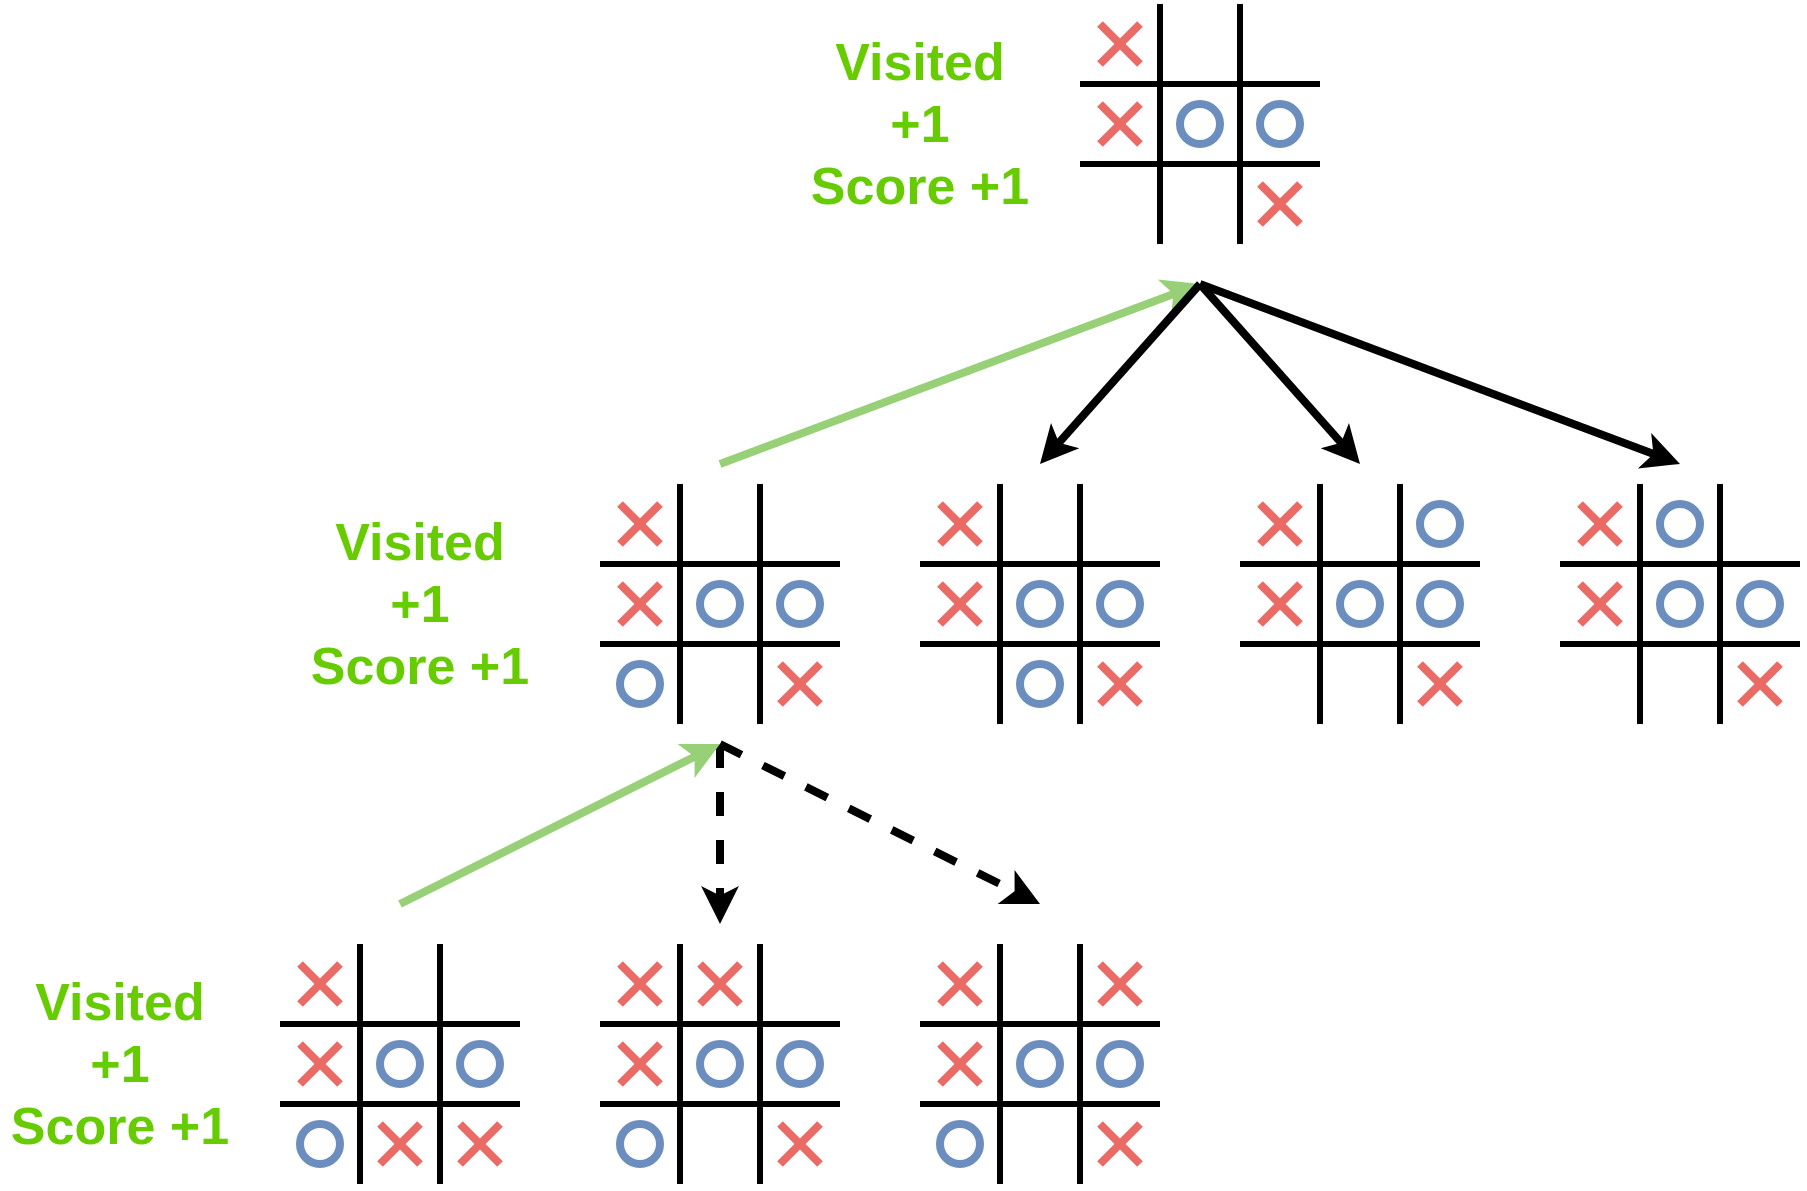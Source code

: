 <mxfile version="24.4.4" type="github">
  <diagram name="Page-1" id="uBgVBPtHKW7SIP5BjiI1">
    <mxGraphModel dx="2899" dy="1116" grid="1" gridSize="10" guides="1" tooltips="1" connect="1" arrows="1" fold="1" page="1" pageScale="1" pageWidth="850" pageHeight="1100" math="0" shadow="0">
      <root>
        <mxCell id="0" />
        <mxCell id="1" parent="0" />
        <mxCell id="VbmjDNN18D_bO1DEMlyu-1" value="" style="endArrow=none;html=1;rounded=0;strokeWidth=3;fontSize=15;" edge="1" parent="1">
          <mxGeometry width="50" height="50" relative="1" as="geometry">
            <mxPoint x="410" y="220" as="sourcePoint" />
            <mxPoint x="410" y="100" as="targetPoint" />
          </mxGeometry>
        </mxCell>
        <mxCell id="VbmjDNN18D_bO1DEMlyu-2" value="" style="endArrow=none;html=1;rounded=0;strokeWidth=3;fontSize=15;" edge="1" parent="1">
          <mxGeometry width="50" height="50" relative="1" as="geometry">
            <mxPoint x="370" y="180" as="sourcePoint" />
            <mxPoint x="490" y="180" as="targetPoint" />
          </mxGeometry>
        </mxCell>
        <mxCell id="VbmjDNN18D_bO1DEMlyu-3" value="" style="endArrow=none;html=1;rounded=0;strokeWidth=3;fontSize=15;" edge="1" parent="1">
          <mxGeometry width="50" height="50" relative="1" as="geometry">
            <mxPoint x="450" y="220" as="sourcePoint" />
            <mxPoint x="450" y="100" as="targetPoint" />
          </mxGeometry>
        </mxCell>
        <mxCell id="VbmjDNN18D_bO1DEMlyu-4" value="" style="endArrow=none;html=1;rounded=0;strokeWidth=3;fontSize=15;" edge="1" parent="1">
          <mxGeometry width="50" height="50" relative="1" as="geometry">
            <mxPoint x="370" y="140" as="sourcePoint" />
            <mxPoint x="490" y="140" as="targetPoint" />
          </mxGeometry>
        </mxCell>
        <mxCell id="VbmjDNN18D_bO1DEMlyu-5" value="" style="ellipse;whiteSpace=wrap;html=1;perimeterSpacing=0;strokeWidth=4;fillColor=none;strokeColor=#6c8ebf;fontSize=15;" vertex="1" parent="1">
          <mxGeometry x="460" y="150" width="20" height="20" as="geometry" />
        </mxCell>
        <mxCell id="VbmjDNN18D_bO1DEMlyu-6" value="" style="endArrow=none;html=1;rounded=0;strokeWidth=4;strokeColor=#EA6B66;fontSize=15;" edge="1" parent="1">
          <mxGeometry width="50" height="50" relative="1" as="geometry">
            <mxPoint x="460" y="190" as="sourcePoint" />
            <mxPoint x="480" y="210" as="targetPoint" />
          </mxGeometry>
        </mxCell>
        <mxCell id="VbmjDNN18D_bO1DEMlyu-7" value="" style="endArrow=none;html=1;rounded=0;strokeWidth=4;strokeColor=#EA6B66;fontSize=15;" edge="1" parent="1">
          <mxGeometry width="50" height="50" relative="1" as="geometry">
            <mxPoint x="460" y="210" as="sourcePoint" />
            <mxPoint x="480" y="190" as="targetPoint" />
          </mxGeometry>
        </mxCell>
        <mxCell id="VbmjDNN18D_bO1DEMlyu-8" value="" style="endArrow=none;html=1;rounded=0;strokeWidth=4;strokeColor=#EA6B66;fontSize=15;" edge="1" parent="1">
          <mxGeometry width="50" height="50" relative="1" as="geometry">
            <mxPoint x="380" y="110" as="sourcePoint" />
            <mxPoint x="400" y="130" as="targetPoint" />
          </mxGeometry>
        </mxCell>
        <mxCell id="VbmjDNN18D_bO1DEMlyu-9" value="" style="endArrow=none;html=1;rounded=0;strokeWidth=4;strokeColor=#EA6B66;fontSize=15;" edge="1" parent="1">
          <mxGeometry width="50" height="50" relative="1" as="geometry">
            <mxPoint x="380" y="130" as="sourcePoint" />
            <mxPoint x="400" y="110" as="targetPoint" />
          </mxGeometry>
        </mxCell>
        <mxCell id="VbmjDNN18D_bO1DEMlyu-10" value="" style="ellipse;whiteSpace=wrap;html=1;perimeterSpacing=0;strokeWidth=4;fillColor=none;strokeColor=#6c8ebf;fontSize=15;" vertex="1" parent="1">
          <mxGeometry x="420" y="150" width="20" height="20" as="geometry" />
        </mxCell>
        <mxCell id="VbmjDNN18D_bO1DEMlyu-11" value="" style="endArrow=none;html=1;rounded=0;strokeWidth=4;strokeColor=#EA6B66;fontSize=15;" edge="1" parent="1">
          <mxGeometry width="50" height="50" relative="1" as="geometry">
            <mxPoint x="380" y="150" as="sourcePoint" />
            <mxPoint x="400" y="170" as="targetPoint" />
          </mxGeometry>
        </mxCell>
        <mxCell id="VbmjDNN18D_bO1DEMlyu-12" value="" style="endArrow=none;html=1;rounded=0;strokeWidth=4;strokeColor=#EA6B66;fontSize=15;" edge="1" parent="1">
          <mxGeometry width="50" height="50" relative="1" as="geometry">
            <mxPoint x="380" y="170" as="sourcePoint" />
            <mxPoint x="400" y="150" as="targetPoint" />
          </mxGeometry>
        </mxCell>
        <mxCell id="VbmjDNN18D_bO1DEMlyu-13" value="" style="endArrow=none;html=1;rounded=0;strokeWidth=3;fontSize=15;" edge="1" parent="1">
          <mxGeometry width="50" height="50" relative="1" as="geometry">
            <mxPoint x="330" y="460" as="sourcePoint" />
            <mxPoint x="330" y="340" as="targetPoint" />
          </mxGeometry>
        </mxCell>
        <mxCell id="VbmjDNN18D_bO1DEMlyu-14" value="" style="endArrow=none;html=1;rounded=0;strokeWidth=3;fontSize=15;" edge="1" parent="1">
          <mxGeometry width="50" height="50" relative="1" as="geometry">
            <mxPoint x="290" y="420" as="sourcePoint" />
            <mxPoint x="410" y="420" as="targetPoint" />
          </mxGeometry>
        </mxCell>
        <mxCell id="VbmjDNN18D_bO1DEMlyu-15" value="" style="endArrow=none;html=1;rounded=0;strokeWidth=3;fontSize=15;" edge="1" parent="1">
          <mxGeometry width="50" height="50" relative="1" as="geometry">
            <mxPoint x="370" y="460" as="sourcePoint" />
            <mxPoint x="370" y="340" as="targetPoint" />
          </mxGeometry>
        </mxCell>
        <mxCell id="VbmjDNN18D_bO1DEMlyu-16" value="" style="endArrow=none;html=1;rounded=0;strokeWidth=3;fontSize=15;" edge="1" parent="1">
          <mxGeometry width="50" height="50" relative="1" as="geometry">
            <mxPoint x="290" y="380" as="sourcePoint" />
            <mxPoint x="410" y="380" as="targetPoint" />
          </mxGeometry>
        </mxCell>
        <mxCell id="VbmjDNN18D_bO1DEMlyu-17" value="" style="ellipse;whiteSpace=wrap;html=1;perimeterSpacing=0;strokeWidth=4;fillColor=none;strokeColor=#6c8ebf;fontSize=15;" vertex="1" parent="1">
          <mxGeometry x="380" y="390" width="20" height="20" as="geometry" />
        </mxCell>
        <mxCell id="VbmjDNN18D_bO1DEMlyu-18" value="" style="endArrow=none;html=1;rounded=0;strokeWidth=4;strokeColor=#EA6B66;fontSize=15;" edge="1" parent="1">
          <mxGeometry width="50" height="50" relative="1" as="geometry">
            <mxPoint x="380" y="430" as="sourcePoint" />
            <mxPoint x="400" y="450" as="targetPoint" />
          </mxGeometry>
        </mxCell>
        <mxCell id="VbmjDNN18D_bO1DEMlyu-19" value="" style="endArrow=none;html=1;rounded=0;strokeWidth=4;strokeColor=#EA6B66;fontSize=15;" edge="1" parent="1">
          <mxGeometry width="50" height="50" relative="1" as="geometry">
            <mxPoint x="380" y="450" as="sourcePoint" />
            <mxPoint x="400" y="430" as="targetPoint" />
          </mxGeometry>
        </mxCell>
        <mxCell id="VbmjDNN18D_bO1DEMlyu-20" value="" style="endArrow=none;html=1;rounded=0;strokeWidth=4;strokeColor=#EA6B66;fontSize=15;" edge="1" parent="1">
          <mxGeometry width="50" height="50" relative="1" as="geometry">
            <mxPoint x="300" y="350" as="sourcePoint" />
            <mxPoint x="320" y="370" as="targetPoint" />
          </mxGeometry>
        </mxCell>
        <mxCell id="VbmjDNN18D_bO1DEMlyu-21" value="" style="endArrow=none;html=1;rounded=0;strokeWidth=4;strokeColor=#EA6B66;fontSize=15;" edge="1" parent="1">
          <mxGeometry width="50" height="50" relative="1" as="geometry">
            <mxPoint x="300" y="370" as="sourcePoint" />
            <mxPoint x="320" y="350" as="targetPoint" />
          </mxGeometry>
        </mxCell>
        <mxCell id="VbmjDNN18D_bO1DEMlyu-22" value="" style="ellipse;whiteSpace=wrap;html=1;perimeterSpacing=0;strokeWidth=4;fillColor=none;strokeColor=#6c8ebf;fontSize=15;" vertex="1" parent="1">
          <mxGeometry x="340" y="390" width="20" height="20" as="geometry" />
        </mxCell>
        <mxCell id="VbmjDNN18D_bO1DEMlyu-23" value="" style="endArrow=none;html=1;rounded=0;strokeWidth=4;strokeColor=#EA6B66;fontSize=15;" edge="1" parent="1">
          <mxGeometry width="50" height="50" relative="1" as="geometry">
            <mxPoint x="300" y="390" as="sourcePoint" />
            <mxPoint x="320" y="410" as="targetPoint" />
          </mxGeometry>
        </mxCell>
        <mxCell id="VbmjDNN18D_bO1DEMlyu-24" value="" style="endArrow=none;html=1;rounded=0;strokeWidth=4;strokeColor=#EA6B66;fontSize=15;" edge="1" parent="1">
          <mxGeometry width="50" height="50" relative="1" as="geometry">
            <mxPoint x="300" y="410" as="sourcePoint" />
            <mxPoint x="320" y="390" as="targetPoint" />
          </mxGeometry>
        </mxCell>
        <mxCell id="VbmjDNN18D_bO1DEMlyu-25" value="" style="endArrow=none;html=1;rounded=0;strokeWidth=3;fontSize=15;" edge="1" parent="1">
          <mxGeometry width="50" height="50" relative="1" as="geometry">
            <mxPoint x="170" y="460" as="sourcePoint" />
            <mxPoint x="170" y="340" as="targetPoint" />
          </mxGeometry>
        </mxCell>
        <mxCell id="VbmjDNN18D_bO1DEMlyu-26" value="" style="endArrow=none;html=1;rounded=0;strokeWidth=3;fontSize=15;" edge="1" parent="1">
          <mxGeometry width="50" height="50" relative="1" as="geometry">
            <mxPoint x="130" y="420" as="sourcePoint" />
            <mxPoint x="250" y="420" as="targetPoint" />
          </mxGeometry>
        </mxCell>
        <mxCell id="VbmjDNN18D_bO1DEMlyu-27" value="" style="endArrow=none;html=1;rounded=0;strokeWidth=3;fontSize=15;" edge="1" parent="1">
          <mxGeometry width="50" height="50" relative="1" as="geometry">
            <mxPoint x="210" y="460" as="sourcePoint" />
            <mxPoint x="210" y="340" as="targetPoint" />
          </mxGeometry>
        </mxCell>
        <mxCell id="VbmjDNN18D_bO1DEMlyu-28" value="" style="endArrow=none;html=1;rounded=0;strokeWidth=3;fontSize=15;" edge="1" parent="1">
          <mxGeometry width="50" height="50" relative="1" as="geometry">
            <mxPoint x="130" y="380" as="sourcePoint" />
            <mxPoint x="250" y="380" as="targetPoint" />
          </mxGeometry>
        </mxCell>
        <mxCell id="VbmjDNN18D_bO1DEMlyu-29" value="" style="ellipse;whiteSpace=wrap;html=1;perimeterSpacing=0;strokeWidth=4;fillColor=none;strokeColor=#6c8ebf;fontSize=15;" vertex="1" parent="1">
          <mxGeometry x="220" y="390" width="20" height="20" as="geometry" />
        </mxCell>
        <mxCell id="VbmjDNN18D_bO1DEMlyu-30" value="" style="endArrow=none;html=1;rounded=0;strokeWidth=4;strokeColor=#EA6B66;fontSize=15;" edge="1" parent="1">
          <mxGeometry width="50" height="50" relative="1" as="geometry">
            <mxPoint x="220" y="430" as="sourcePoint" />
            <mxPoint x="240" y="450" as="targetPoint" />
          </mxGeometry>
        </mxCell>
        <mxCell id="VbmjDNN18D_bO1DEMlyu-31" value="" style="endArrow=none;html=1;rounded=0;strokeWidth=4;strokeColor=#EA6B66;fontSize=15;" edge="1" parent="1">
          <mxGeometry width="50" height="50" relative="1" as="geometry">
            <mxPoint x="220" y="450" as="sourcePoint" />
            <mxPoint x="240" y="430" as="targetPoint" />
          </mxGeometry>
        </mxCell>
        <mxCell id="VbmjDNN18D_bO1DEMlyu-32" value="" style="endArrow=none;html=1;rounded=0;strokeWidth=4;strokeColor=#EA6B66;fontSize=15;" edge="1" parent="1">
          <mxGeometry width="50" height="50" relative="1" as="geometry">
            <mxPoint x="140" y="350" as="sourcePoint" />
            <mxPoint x="160" y="370" as="targetPoint" />
          </mxGeometry>
        </mxCell>
        <mxCell id="VbmjDNN18D_bO1DEMlyu-33" value="" style="endArrow=none;html=1;rounded=0;strokeWidth=4;strokeColor=#EA6B66;fontSize=15;" edge="1" parent="1">
          <mxGeometry width="50" height="50" relative="1" as="geometry">
            <mxPoint x="140" y="370" as="sourcePoint" />
            <mxPoint x="160" y="350" as="targetPoint" />
          </mxGeometry>
        </mxCell>
        <mxCell id="VbmjDNN18D_bO1DEMlyu-34" value="" style="ellipse;whiteSpace=wrap;html=1;perimeterSpacing=0;strokeWidth=4;fillColor=none;strokeColor=#6c8ebf;fontSize=15;" vertex="1" parent="1">
          <mxGeometry x="180" y="390" width="20" height="20" as="geometry" />
        </mxCell>
        <mxCell id="VbmjDNN18D_bO1DEMlyu-35" value="" style="endArrow=none;html=1;rounded=0;strokeWidth=4;strokeColor=#EA6B66;fontSize=15;" edge="1" parent="1">
          <mxGeometry width="50" height="50" relative="1" as="geometry">
            <mxPoint x="140" y="390" as="sourcePoint" />
            <mxPoint x="160" y="410" as="targetPoint" />
          </mxGeometry>
        </mxCell>
        <mxCell id="VbmjDNN18D_bO1DEMlyu-36" value="" style="endArrow=none;html=1;rounded=0;strokeWidth=4;strokeColor=#EA6B66;fontSize=15;" edge="1" parent="1">
          <mxGeometry width="50" height="50" relative="1" as="geometry">
            <mxPoint x="140" y="410" as="sourcePoint" />
            <mxPoint x="160" y="390" as="targetPoint" />
          </mxGeometry>
        </mxCell>
        <mxCell id="VbmjDNN18D_bO1DEMlyu-37" value="" style="endArrow=none;html=1;rounded=0;strokeWidth=3;fontSize=15;" edge="1" parent="1">
          <mxGeometry width="50" height="50" relative="1" as="geometry">
            <mxPoint x="490" y="460" as="sourcePoint" />
            <mxPoint x="490" y="340" as="targetPoint" />
          </mxGeometry>
        </mxCell>
        <mxCell id="VbmjDNN18D_bO1DEMlyu-38" value="" style="endArrow=none;html=1;rounded=0;strokeWidth=3;fontSize=15;" edge="1" parent="1">
          <mxGeometry width="50" height="50" relative="1" as="geometry">
            <mxPoint x="450" y="420" as="sourcePoint" />
            <mxPoint x="570" y="420" as="targetPoint" />
          </mxGeometry>
        </mxCell>
        <mxCell id="VbmjDNN18D_bO1DEMlyu-39" value="" style="endArrow=none;html=1;rounded=0;strokeWidth=3;fontSize=15;" edge="1" parent="1">
          <mxGeometry width="50" height="50" relative="1" as="geometry">
            <mxPoint x="530" y="460" as="sourcePoint" />
            <mxPoint x="530" y="340" as="targetPoint" />
          </mxGeometry>
        </mxCell>
        <mxCell id="VbmjDNN18D_bO1DEMlyu-40" value="" style="endArrow=none;html=1;rounded=0;strokeWidth=3;fontSize=15;" edge="1" parent="1">
          <mxGeometry width="50" height="50" relative="1" as="geometry">
            <mxPoint x="450" y="380" as="sourcePoint" />
            <mxPoint x="570" y="380" as="targetPoint" />
          </mxGeometry>
        </mxCell>
        <mxCell id="VbmjDNN18D_bO1DEMlyu-41" value="" style="ellipse;whiteSpace=wrap;html=1;perimeterSpacing=0;strokeWidth=4;fillColor=none;strokeColor=#6c8ebf;fontSize=15;" vertex="1" parent="1">
          <mxGeometry x="540" y="390" width="20" height="20" as="geometry" />
        </mxCell>
        <mxCell id="VbmjDNN18D_bO1DEMlyu-42" value="" style="endArrow=none;html=1;rounded=0;strokeWidth=4;strokeColor=#EA6B66;fontSize=15;" edge="1" parent="1">
          <mxGeometry width="50" height="50" relative="1" as="geometry">
            <mxPoint x="540" y="430" as="sourcePoint" />
            <mxPoint x="560" y="450" as="targetPoint" />
          </mxGeometry>
        </mxCell>
        <mxCell id="VbmjDNN18D_bO1DEMlyu-43" value="" style="endArrow=none;html=1;rounded=0;strokeWidth=4;strokeColor=#EA6B66;fontSize=15;" edge="1" parent="1">
          <mxGeometry width="50" height="50" relative="1" as="geometry">
            <mxPoint x="540" y="450" as="sourcePoint" />
            <mxPoint x="560" y="430" as="targetPoint" />
          </mxGeometry>
        </mxCell>
        <mxCell id="VbmjDNN18D_bO1DEMlyu-44" value="" style="endArrow=none;html=1;rounded=0;strokeWidth=4;strokeColor=#EA6B66;fontSize=15;" edge="1" parent="1">
          <mxGeometry width="50" height="50" relative="1" as="geometry">
            <mxPoint x="460" y="350" as="sourcePoint" />
            <mxPoint x="480" y="370" as="targetPoint" />
          </mxGeometry>
        </mxCell>
        <mxCell id="VbmjDNN18D_bO1DEMlyu-45" value="" style="endArrow=none;html=1;rounded=0;strokeWidth=4;strokeColor=#EA6B66;fontSize=15;" edge="1" parent="1">
          <mxGeometry width="50" height="50" relative="1" as="geometry">
            <mxPoint x="460" y="370" as="sourcePoint" />
            <mxPoint x="480" y="350" as="targetPoint" />
          </mxGeometry>
        </mxCell>
        <mxCell id="VbmjDNN18D_bO1DEMlyu-46" value="" style="ellipse;whiteSpace=wrap;html=1;perimeterSpacing=0;strokeWidth=4;fillColor=none;strokeColor=#6c8ebf;fontSize=15;" vertex="1" parent="1">
          <mxGeometry x="500" y="390" width="20" height="20" as="geometry" />
        </mxCell>
        <mxCell id="VbmjDNN18D_bO1DEMlyu-47" value="" style="endArrow=none;html=1;rounded=0;strokeWidth=4;strokeColor=#EA6B66;fontSize=15;" edge="1" parent="1">
          <mxGeometry width="50" height="50" relative="1" as="geometry">
            <mxPoint x="460" y="390" as="sourcePoint" />
            <mxPoint x="480" y="410" as="targetPoint" />
          </mxGeometry>
        </mxCell>
        <mxCell id="VbmjDNN18D_bO1DEMlyu-48" value="" style="endArrow=none;html=1;rounded=0;strokeWidth=4;strokeColor=#EA6B66;fontSize=15;" edge="1" parent="1">
          <mxGeometry width="50" height="50" relative="1" as="geometry">
            <mxPoint x="460" y="410" as="sourcePoint" />
            <mxPoint x="480" y="390" as="targetPoint" />
          </mxGeometry>
        </mxCell>
        <mxCell id="VbmjDNN18D_bO1DEMlyu-49" value="" style="ellipse;whiteSpace=wrap;html=1;perimeterSpacing=0;strokeWidth=4;fillColor=none;strokeColor=#6c8ebf;fontSize=15;" vertex="1" parent="1">
          <mxGeometry x="140" y="430" width="20" height="20" as="geometry" />
        </mxCell>
        <mxCell id="VbmjDNN18D_bO1DEMlyu-50" value="" style="ellipse;whiteSpace=wrap;html=1;perimeterSpacing=0;strokeWidth=4;fillColor=none;strokeColor=#6c8ebf;fontSize=15;" vertex="1" parent="1">
          <mxGeometry x="340" y="430" width="20" height="20" as="geometry" />
        </mxCell>
        <mxCell id="VbmjDNN18D_bO1DEMlyu-51" value="" style="ellipse;whiteSpace=wrap;html=1;perimeterSpacing=0;strokeWidth=4;fillColor=none;strokeColor=#6c8ebf;fontSize=15;" vertex="1" parent="1">
          <mxGeometry x="540" y="350" width="20" height="20" as="geometry" />
        </mxCell>
        <mxCell id="VbmjDNN18D_bO1DEMlyu-52" value="" style="endArrow=none;html=1;rounded=0;strokeWidth=4;strokeColor=#97D077;startArrow=classic;startFill=1;endFill=0;" edge="1" parent="1">
          <mxGeometry width="50" height="50" relative="1" as="geometry">
            <mxPoint x="430" y="240" as="sourcePoint" />
            <mxPoint x="190" y="330" as="targetPoint" />
          </mxGeometry>
        </mxCell>
        <mxCell id="VbmjDNN18D_bO1DEMlyu-53" value="" style="endArrow=classic;html=1;rounded=0;strokeWidth=4;" edge="1" parent="1">
          <mxGeometry width="50" height="50" relative="1" as="geometry">
            <mxPoint x="430" y="240" as="sourcePoint" />
            <mxPoint x="510" y="330" as="targetPoint" />
          </mxGeometry>
        </mxCell>
        <mxCell id="VbmjDNN18D_bO1DEMlyu-54" value="" style="endArrow=classic;html=1;rounded=0;strokeWidth=4;" edge="1" parent="1">
          <mxGeometry width="50" height="50" relative="1" as="geometry">
            <mxPoint x="430" y="240" as="sourcePoint" />
            <mxPoint x="350" y="330" as="targetPoint" />
          </mxGeometry>
        </mxCell>
        <mxCell id="VbmjDNN18D_bO1DEMlyu-55" value="" style="endArrow=none;html=1;rounded=0;strokeWidth=3;fontSize=15;" edge="1" parent="1">
          <mxGeometry width="50" height="50" relative="1" as="geometry">
            <mxPoint x="650" y="460" as="sourcePoint" />
            <mxPoint x="650" y="340" as="targetPoint" />
          </mxGeometry>
        </mxCell>
        <mxCell id="VbmjDNN18D_bO1DEMlyu-56" value="" style="endArrow=none;html=1;rounded=0;strokeWidth=3;fontSize=15;" edge="1" parent="1">
          <mxGeometry width="50" height="50" relative="1" as="geometry">
            <mxPoint x="610" y="420" as="sourcePoint" />
            <mxPoint x="730" y="420" as="targetPoint" />
          </mxGeometry>
        </mxCell>
        <mxCell id="VbmjDNN18D_bO1DEMlyu-57" value="" style="endArrow=none;html=1;rounded=0;strokeWidth=3;fontSize=15;" edge="1" parent="1">
          <mxGeometry width="50" height="50" relative="1" as="geometry">
            <mxPoint x="690" y="460" as="sourcePoint" />
            <mxPoint x="690" y="340" as="targetPoint" />
          </mxGeometry>
        </mxCell>
        <mxCell id="VbmjDNN18D_bO1DEMlyu-58" value="" style="endArrow=none;html=1;rounded=0;strokeWidth=3;fontSize=15;" edge="1" parent="1">
          <mxGeometry width="50" height="50" relative="1" as="geometry">
            <mxPoint x="610" y="380" as="sourcePoint" />
            <mxPoint x="730" y="380" as="targetPoint" />
          </mxGeometry>
        </mxCell>
        <mxCell id="VbmjDNN18D_bO1DEMlyu-59" value="" style="ellipse;whiteSpace=wrap;html=1;perimeterSpacing=0;strokeWidth=4;fillColor=none;strokeColor=#6c8ebf;fontSize=15;" vertex="1" parent="1">
          <mxGeometry x="700" y="390" width="20" height="20" as="geometry" />
        </mxCell>
        <mxCell id="VbmjDNN18D_bO1DEMlyu-60" value="" style="endArrow=none;html=1;rounded=0;strokeWidth=4;strokeColor=#EA6B66;fontSize=15;" edge="1" parent="1">
          <mxGeometry width="50" height="50" relative="1" as="geometry">
            <mxPoint x="700" y="430" as="sourcePoint" />
            <mxPoint x="720" y="450" as="targetPoint" />
          </mxGeometry>
        </mxCell>
        <mxCell id="VbmjDNN18D_bO1DEMlyu-61" value="" style="endArrow=none;html=1;rounded=0;strokeWidth=4;strokeColor=#EA6B66;fontSize=15;" edge="1" parent="1">
          <mxGeometry width="50" height="50" relative="1" as="geometry">
            <mxPoint x="700" y="450" as="sourcePoint" />
            <mxPoint x="720" y="430" as="targetPoint" />
          </mxGeometry>
        </mxCell>
        <mxCell id="VbmjDNN18D_bO1DEMlyu-62" value="" style="endArrow=none;html=1;rounded=0;strokeWidth=4;strokeColor=#EA6B66;fontSize=15;" edge="1" parent="1">
          <mxGeometry width="50" height="50" relative="1" as="geometry">
            <mxPoint x="620" y="350" as="sourcePoint" />
            <mxPoint x="640" y="370" as="targetPoint" />
          </mxGeometry>
        </mxCell>
        <mxCell id="VbmjDNN18D_bO1DEMlyu-63" value="" style="endArrow=none;html=1;rounded=0;strokeWidth=4;strokeColor=#EA6B66;fontSize=15;" edge="1" parent="1">
          <mxGeometry width="50" height="50" relative="1" as="geometry">
            <mxPoint x="620" y="370" as="sourcePoint" />
            <mxPoint x="640" y="350" as="targetPoint" />
          </mxGeometry>
        </mxCell>
        <mxCell id="VbmjDNN18D_bO1DEMlyu-64" value="" style="ellipse;whiteSpace=wrap;html=1;perimeterSpacing=0;strokeWidth=4;fillColor=none;strokeColor=#6c8ebf;fontSize=15;" vertex="1" parent="1">
          <mxGeometry x="660" y="390" width="20" height="20" as="geometry" />
        </mxCell>
        <mxCell id="VbmjDNN18D_bO1DEMlyu-65" value="" style="endArrow=none;html=1;rounded=0;strokeWidth=4;strokeColor=#EA6B66;fontSize=15;" edge="1" parent="1">
          <mxGeometry width="50" height="50" relative="1" as="geometry">
            <mxPoint x="620" y="390" as="sourcePoint" />
            <mxPoint x="640" y="410" as="targetPoint" />
          </mxGeometry>
        </mxCell>
        <mxCell id="VbmjDNN18D_bO1DEMlyu-66" value="" style="endArrow=none;html=1;rounded=0;strokeWidth=4;strokeColor=#EA6B66;fontSize=15;" edge="1" parent="1">
          <mxGeometry width="50" height="50" relative="1" as="geometry">
            <mxPoint x="620" y="410" as="sourcePoint" />
            <mxPoint x="640" y="390" as="targetPoint" />
          </mxGeometry>
        </mxCell>
        <mxCell id="VbmjDNN18D_bO1DEMlyu-67" value="" style="ellipse;whiteSpace=wrap;html=1;perimeterSpacing=0;strokeWidth=4;fillColor=none;strokeColor=#6c8ebf;fontSize=15;" vertex="1" parent="1">
          <mxGeometry x="660" y="350" width="20" height="20" as="geometry" />
        </mxCell>
        <mxCell id="VbmjDNN18D_bO1DEMlyu-68" value="" style="endArrow=classic;html=1;rounded=0;strokeWidth=4;" edge="1" parent="1">
          <mxGeometry width="50" height="50" relative="1" as="geometry">
            <mxPoint x="430" y="240" as="sourcePoint" />
            <mxPoint x="670" y="330" as="targetPoint" />
          </mxGeometry>
        </mxCell>
        <mxCell id="VbmjDNN18D_bO1DEMlyu-69" value="" style="endArrow=classic;html=1;rounded=0;strokeWidth=4;strokeColor=#000000;dashed=1;" edge="1" parent="1">
          <mxGeometry width="50" height="50" relative="1" as="geometry">
            <mxPoint x="190" y="470" as="sourcePoint" />
            <mxPoint x="190" y="560" as="targetPoint" />
          </mxGeometry>
        </mxCell>
        <mxCell id="VbmjDNN18D_bO1DEMlyu-70" value="" style="endArrow=none;html=1;rounded=0;strokeWidth=3;fontSize=15;" edge="1" parent="1">
          <mxGeometry width="50" height="50" relative="1" as="geometry">
            <mxPoint x="170" y="690" as="sourcePoint" />
            <mxPoint x="170" y="570" as="targetPoint" />
          </mxGeometry>
        </mxCell>
        <mxCell id="VbmjDNN18D_bO1DEMlyu-71" value="" style="endArrow=none;html=1;rounded=0;strokeWidth=3;fontSize=15;" edge="1" parent="1">
          <mxGeometry width="50" height="50" relative="1" as="geometry">
            <mxPoint x="130" y="650" as="sourcePoint" />
            <mxPoint x="250" y="650" as="targetPoint" />
          </mxGeometry>
        </mxCell>
        <mxCell id="VbmjDNN18D_bO1DEMlyu-72" value="" style="endArrow=none;html=1;rounded=0;strokeWidth=3;fontSize=15;" edge="1" parent="1">
          <mxGeometry width="50" height="50" relative="1" as="geometry">
            <mxPoint x="210" y="690" as="sourcePoint" />
            <mxPoint x="210" y="570" as="targetPoint" />
          </mxGeometry>
        </mxCell>
        <mxCell id="VbmjDNN18D_bO1DEMlyu-73" value="" style="endArrow=none;html=1;rounded=0;strokeWidth=3;fontSize=15;" edge="1" parent="1">
          <mxGeometry width="50" height="50" relative="1" as="geometry">
            <mxPoint x="130" y="610" as="sourcePoint" />
            <mxPoint x="250" y="610" as="targetPoint" />
          </mxGeometry>
        </mxCell>
        <mxCell id="VbmjDNN18D_bO1DEMlyu-74" value="" style="ellipse;whiteSpace=wrap;html=1;perimeterSpacing=0;strokeWidth=4;fillColor=none;strokeColor=#6c8ebf;fontSize=15;" vertex="1" parent="1">
          <mxGeometry x="220" y="620" width="20" height="20" as="geometry" />
        </mxCell>
        <mxCell id="VbmjDNN18D_bO1DEMlyu-75" value="" style="endArrow=none;html=1;rounded=0;strokeWidth=4;strokeColor=#EA6B66;fontSize=15;" edge="1" parent="1">
          <mxGeometry width="50" height="50" relative="1" as="geometry">
            <mxPoint x="220" y="660" as="sourcePoint" />
            <mxPoint x="240" y="680" as="targetPoint" />
          </mxGeometry>
        </mxCell>
        <mxCell id="VbmjDNN18D_bO1DEMlyu-76" value="" style="endArrow=none;html=1;rounded=0;strokeWidth=4;strokeColor=#EA6B66;fontSize=15;" edge="1" parent="1">
          <mxGeometry width="50" height="50" relative="1" as="geometry">
            <mxPoint x="220" y="680" as="sourcePoint" />
            <mxPoint x="240" y="660" as="targetPoint" />
          </mxGeometry>
        </mxCell>
        <mxCell id="VbmjDNN18D_bO1DEMlyu-77" value="" style="endArrow=none;html=1;rounded=0;strokeWidth=4;strokeColor=#EA6B66;fontSize=15;" edge="1" parent="1">
          <mxGeometry width="50" height="50" relative="1" as="geometry">
            <mxPoint x="140" y="580" as="sourcePoint" />
            <mxPoint x="160" y="600" as="targetPoint" />
          </mxGeometry>
        </mxCell>
        <mxCell id="VbmjDNN18D_bO1DEMlyu-78" value="" style="endArrow=none;html=1;rounded=0;strokeWidth=4;strokeColor=#EA6B66;fontSize=15;" edge="1" parent="1">
          <mxGeometry width="50" height="50" relative="1" as="geometry">
            <mxPoint x="140" y="600" as="sourcePoint" />
            <mxPoint x="160" y="580" as="targetPoint" />
          </mxGeometry>
        </mxCell>
        <mxCell id="VbmjDNN18D_bO1DEMlyu-79" value="" style="ellipse;whiteSpace=wrap;html=1;perimeterSpacing=0;strokeWidth=4;fillColor=none;strokeColor=#6c8ebf;fontSize=15;" vertex="1" parent="1">
          <mxGeometry x="180" y="620" width="20" height="20" as="geometry" />
        </mxCell>
        <mxCell id="VbmjDNN18D_bO1DEMlyu-80" value="" style="endArrow=none;html=1;rounded=0;strokeWidth=4;strokeColor=#EA6B66;fontSize=15;" edge="1" parent="1">
          <mxGeometry width="50" height="50" relative="1" as="geometry">
            <mxPoint x="140" y="620" as="sourcePoint" />
            <mxPoint x="160" y="640" as="targetPoint" />
          </mxGeometry>
        </mxCell>
        <mxCell id="VbmjDNN18D_bO1DEMlyu-81" value="" style="endArrow=none;html=1;rounded=0;strokeWidth=4;strokeColor=#EA6B66;fontSize=15;" edge="1" parent="1">
          <mxGeometry width="50" height="50" relative="1" as="geometry">
            <mxPoint x="140" y="640" as="sourcePoint" />
            <mxPoint x="160" y="620" as="targetPoint" />
          </mxGeometry>
        </mxCell>
        <mxCell id="VbmjDNN18D_bO1DEMlyu-82" value="" style="ellipse;whiteSpace=wrap;html=1;perimeterSpacing=0;strokeWidth=4;fillColor=none;strokeColor=#6c8ebf;fontSize=15;" vertex="1" parent="1">
          <mxGeometry x="140" y="660" width="20" height="20" as="geometry" />
        </mxCell>
        <mxCell id="VbmjDNN18D_bO1DEMlyu-83" value="" style="endArrow=none;html=1;rounded=0;strokeWidth=4;strokeColor=#EA6B66;fontSize=15;" edge="1" parent="1">
          <mxGeometry width="50" height="50" relative="1" as="geometry">
            <mxPoint x="180" y="580" as="sourcePoint" />
            <mxPoint x="200" y="600" as="targetPoint" />
          </mxGeometry>
        </mxCell>
        <mxCell id="VbmjDNN18D_bO1DEMlyu-84" value="" style="endArrow=none;html=1;rounded=0;strokeWidth=4;strokeColor=#EA6B66;fontSize=15;" edge="1" parent="1">
          <mxGeometry width="50" height="50" relative="1" as="geometry">
            <mxPoint x="180" y="600" as="sourcePoint" />
            <mxPoint x="200" y="580" as="targetPoint" />
          </mxGeometry>
        </mxCell>
        <mxCell id="VbmjDNN18D_bO1DEMlyu-85" value="" style="endArrow=none;html=1;rounded=0;strokeWidth=3;fontSize=15;" edge="1" parent="1">
          <mxGeometry width="50" height="50" relative="1" as="geometry">
            <mxPoint x="330" y="690" as="sourcePoint" />
            <mxPoint x="330" y="570" as="targetPoint" />
          </mxGeometry>
        </mxCell>
        <mxCell id="VbmjDNN18D_bO1DEMlyu-86" value="" style="endArrow=none;html=1;rounded=0;strokeWidth=3;fontSize=15;" edge="1" parent="1">
          <mxGeometry width="50" height="50" relative="1" as="geometry">
            <mxPoint x="290" y="650" as="sourcePoint" />
            <mxPoint x="410" y="650" as="targetPoint" />
          </mxGeometry>
        </mxCell>
        <mxCell id="VbmjDNN18D_bO1DEMlyu-87" value="" style="endArrow=none;html=1;rounded=0;strokeWidth=3;fontSize=15;" edge="1" parent="1">
          <mxGeometry width="50" height="50" relative="1" as="geometry">
            <mxPoint x="370" y="690" as="sourcePoint" />
            <mxPoint x="370" y="570" as="targetPoint" />
          </mxGeometry>
        </mxCell>
        <mxCell id="VbmjDNN18D_bO1DEMlyu-88" value="" style="endArrow=none;html=1;rounded=0;strokeWidth=3;fontSize=15;" edge="1" parent="1">
          <mxGeometry width="50" height="50" relative="1" as="geometry">
            <mxPoint x="290" y="610" as="sourcePoint" />
            <mxPoint x="410" y="610" as="targetPoint" />
          </mxGeometry>
        </mxCell>
        <mxCell id="VbmjDNN18D_bO1DEMlyu-89" value="" style="ellipse;whiteSpace=wrap;html=1;perimeterSpacing=0;strokeWidth=4;fillColor=none;strokeColor=#6c8ebf;fontSize=15;" vertex="1" parent="1">
          <mxGeometry x="380" y="620" width="20" height="20" as="geometry" />
        </mxCell>
        <mxCell id="VbmjDNN18D_bO1DEMlyu-90" value="" style="endArrow=none;html=1;rounded=0;strokeWidth=4;strokeColor=#EA6B66;fontSize=15;" edge="1" parent="1">
          <mxGeometry width="50" height="50" relative="1" as="geometry">
            <mxPoint x="380" y="660" as="sourcePoint" />
            <mxPoint x="400" y="680" as="targetPoint" />
          </mxGeometry>
        </mxCell>
        <mxCell id="VbmjDNN18D_bO1DEMlyu-91" value="" style="endArrow=none;html=1;rounded=0;strokeWidth=4;strokeColor=#EA6B66;fontSize=15;" edge="1" parent="1">
          <mxGeometry width="50" height="50" relative="1" as="geometry">
            <mxPoint x="380" y="680" as="sourcePoint" />
            <mxPoint x="400" y="660" as="targetPoint" />
          </mxGeometry>
        </mxCell>
        <mxCell id="VbmjDNN18D_bO1DEMlyu-92" value="" style="endArrow=none;html=1;rounded=0;strokeWidth=4;strokeColor=#EA6B66;fontSize=15;" edge="1" parent="1">
          <mxGeometry width="50" height="50" relative="1" as="geometry">
            <mxPoint x="300" y="580" as="sourcePoint" />
            <mxPoint x="320" y="600" as="targetPoint" />
          </mxGeometry>
        </mxCell>
        <mxCell id="VbmjDNN18D_bO1DEMlyu-93" value="" style="endArrow=none;html=1;rounded=0;strokeWidth=4;strokeColor=#EA6B66;fontSize=15;" edge="1" parent="1">
          <mxGeometry width="50" height="50" relative="1" as="geometry">
            <mxPoint x="300" y="600" as="sourcePoint" />
            <mxPoint x="320" y="580" as="targetPoint" />
          </mxGeometry>
        </mxCell>
        <mxCell id="VbmjDNN18D_bO1DEMlyu-94" value="" style="ellipse;whiteSpace=wrap;html=1;perimeterSpacing=0;strokeWidth=4;fillColor=none;strokeColor=#6c8ebf;fontSize=15;" vertex="1" parent="1">
          <mxGeometry x="340" y="620" width="20" height="20" as="geometry" />
        </mxCell>
        <mxCell id="VbmjDNN18D_bO1DEMlyu-95" value="" style="endArrow=none;html=1;rounded=0;strokeWidth=4;strokeColor=#EA6B66;fontSize=15;" edge="1" parent="1">
          <mxGeometry width="50" height="50" relative="1" as="geometry">
            <mxPoint x="300" y="620" as="sourcePoint" />
            <mxPoint x="320" y="640" as="targetPoint" />
          </mxGeometry>
        </mxCell>
        <mxCell id="VbmjDNN18D_bO1DEMlyu-96" value="" style="endArrow=none;html=1;rounded=0;strokeWidth=4;strokeColor=#EA6B66;fontSize=15;" edge="1" parent="1">
          <mxGeometry width="50" height="50" relative="1" as="geometry">
            <mxPoint x="300" y="640" as="sourcePoint" />
            <mxPoint x="320" y="620" as="targetPoint" />
          </mxGeometry>
        </mxCell>
        <mxCell id="VbmjDNN18D_bO1DEMlyu-97" value="" style="ellipse;whiteSpace=wrap;html=1;perimeterSpacing=0;strokeWidth=4;fillColor=none;strokeColor=#6c8ebf;fontSize=15;" vertex="1" parent="1">
          <mxGeometry x="300" y="660" width="20" height="20" as="geometry" />
        </mxCell>
        <mxCell id="VbmjDNN18D_bO1DEMlyu-98" value="" style="endArrow=none;html=1;rounded=0;strokeWidth=4;strokeColor=#EA6B66;fontSize=15;" edge="1" parent="1">
          <mxGeometry width="50" height="50" relative="1" as="geometry">
            <mxPoint x="380" y="580" as="sourcePoint" />
            <mxPoint x="400" y="600" as="targetPoint" />
          </mxGeometry>
        </mxCell>
        <mxCell id="VbmjDNN18D_bO1DEMlyu-99" value="" style="endArrow=none;html=1;rounded=0;strokeWidth=4;strokeColor=#EA6B66;fontSize=15;" edge="1" parent="1">
          <mxGeometry width="50" height="50" relative="1" as="geometry">
            <mxPoint x="380" y="600" as="sourcePoint" />
            <mxPoint x="400" y="580" as="targetPoint" />
          </mxGeometry>
        </mxCell>
        <mxCell id="VbmjDNN18D_bO1DEMlyu-100" value="" style="endArrow=none;html=1;rounded=0;strokeWidth=3;fontSize=15;" edge="1" parent="1">
          <mxGeometry width="50" height="50" relative="1" as="geometry">
            <mxPoint x="10" y="690" as="sourcePoint" />
            <mxPoint x="10" y="570" as="targetPoint" />
          </mxGeometry>
        </mxCell>
        <mxCell id="VbmjDNN18D_bO1DEMlyu-101" value="" style="endArrow=none;html=1;rounded=0;strokeWidth=3;fontSize=15;" edge="1" parent="1">
          <mxGeometry width="50" height="50" relative="1" as="geometry">
            <mxPoint x="-30" y="650" as="sourcePoint" />
            <mxPoint x="90" y="650" as="targetPoint" />
          </mxGeometry>
        </mxCell>
        <mxCell id="VbmjDNN18D_bO1DEMlyu-102" value="" style="endArrow=none;html=1;rounded=0;strokeWidth=3;fontSize=15;" edge="1" parent="1">
          <mxGeometry width="50" height="50" relative="1" as="geometry">
            <mxPoint x="50" y="690" as="sourcePoint" />
            <mxPoint x="50" y="570" as="targetPoint" />
          </mxGeometry>
        </mxCell>
        <mxCell id="VbmjDNN18D_bO1DEMlyu-103" value="" style="endArrow=none;html=1;rounded=0;strokeWidth=3;fontSize=15;" edge="1" parent="1">
          <mxGeometry width="50" height="50" relative="1" as="geometry">
            <mxPoint x="-30" y="610" as="sourcePoint" />
            <mxPoint x="90" y="610" as="targetPoint" />
          </mxGeometry>
        </mxCell>
        <mxCell id="VbmjDNN18D_bO1DEMlyu-104" value="" style="ellipse;whiteSpace=wrap;html=1;perimeterSpacing=0;strokeWidth=4;fillColor=none;strokeColor=#6c8ebf;fontSize=15;" vertex="1" parent="1">
          <mxGeometry x="60" y="620" width="20" height="20" as="geometry" />
        </mxCell>
        <mxCell id="VbmjDNN18D_bO1DEMlyu-105" value="" style="endArrow=none;html=1;rounded=0;strokeWidth=4;strokeColor=#EA6B66;fontSize=15;" edge="1" parent="1">
          <mxGeometry width="50" height="50" relative="1" as="geometry">
            <mxPoint x="60" y="660" as="sourcePoint" />
            <mxPoint x="80" y="680" as="targetPoint" />
          </mxGeometry>
        </mxCell>
        <mxCell id="VbmjDNN18D_bO1DEMlyu-106" value="" style="endArrow=none;html=1;rounded=0;strokeWidth=4;strokeColor=#EA6B66;fontSize=15;" edge="1" parent="1">
          <mxGeometry width="50" height="50" relative="1" as="geometry">
            <mxPoint x="60" y="680" as="sourcePoint" />
            <mxPoint x="80" y="660" as="targetPoint" />
          </mxGeometry>
        </mxCell>
        <mxCell id="VbmjDNN18D_bO1DEMlyu-107" value="" style="endArrow=none;html=1;rounded=0;strokeWidth=4;strokeColor=#EA6B66;fontSize=15;" edge="1" parent="1">
          <mxGeometry width="50" height="50" relative="1" as="geometry">
            <mxPoint x="-20" y="580" as="sourcePoint" />
            <mxPoint y="600" as="targetPoint" />
          </mxGeometry>
        </mxCell>
        <mxCell id="VbmjDNN18D_bO1DEMlyu-108" value="" style="endArrow=none;html=1;rounded=0;strokeWidth=4;strokeColor=#EA6B66;fontSize=15;" edge="1" parent="1">
          <mxGeometry width="50" height="50" relative="1" as="geometry">
            <mxPoint x="-20" y="600" as="sourcePoint" />
            <mxPoint y="580" as="targetPoint" />
          </mxGeometry>
        </mxCell>
        <mxCell id="VbmjDNN18D_bO1DEMlyu-109" value="" style="ellipse;whiteSpace=wrap;html=1;perimeterSpacing=0;strokeWidth=4;fillColor=none;strokeColor=#6c8ebf;fontSize=15;" vertex="1" parent="1">
          <mxGeometry x="20" y="620" width="20" height="20" as="geometry" />
        </mxCell>
        <mxCell id="VbmjDNN18D_bO1DEMlyu-110" value="" style="endArrow=none;html=1;rounded=0;strokeWidth=4;strokeColor=#EA6B66;fontSize=15;" edge="1" parent="1">
          <mxGeometry width="50" height="50" relative="1" as="geometry">
            <mxPoint x="-20" y="620" as="sourcePoint" />
            <mxPoint y="640" as="targetPoint" />
          </mxGeometry>
        </mxCell>
        <mxCell id="VbmjDNN18D_bO1DEMlyu-111" value="" style="endArrow=none;html=1;rounded=0;strokeWidth=4;strokeColor=#EA6B66;fontSize=15;" edge="1" parent="1">
          <mxGeometry width="50" height="50" relative="1" as="geometry">
            <mxPoint x="-20" y="640" as="sourcePoint" />
            <mxPoint y="620" as="targetPoint" />
          </mxGeometry>
        </mxCell>
        <mxCell id="VbmjDNN18D_bO1DEMlyu-112" value="" style="ellipse;whiteSpace=wrap;html=1;perimeterSpacing=0;strokeWidth=4;fillColor=none;strokeColor=#6c8ebf;fontSize=15;" vertex="1" parent="1">
          <mxGeometry x="-20" y="660" width="20" height="20" as="geometry" />
        </mxCell>
        <mxCell id="VbmjDNN18D_bO1DEMlyu-113" value="" style="endArrow=none;html=1;rounded=0;strokeWidth=4;strokeColor=#EA6B66;fontSize=15;" edge="1" parent="1">
          <mxGeometry width="50" height="50" relative="1" as="geometry">
            <mxPoint x="20" y="660" as="sourcePoint" />
            <mxPoint x="40" y="680" as="targetPoint" />
          </mxGeometry>
        </mxCell>
        <mxCell id="VbmjDNN18D_bO1DEMlyu-114" value="" style="endArrow=none;html=1;rounded=0;strokeWidth=4;strokeColor=#EA6B66;fontSize=15;" edge="1" parent="1">
          <mxGeometry width="50" height="50" relative="1" as="geometry">
            <mxPoint x="20" y="680" as="sourcePoint" />
            <mxPoint x="40" y="660" as="targetPoint" />
          </mxGeometry>
        </mxCell>
        <mxCell id="VbmjDNN18D_bO1DEMlyu-115" value="" style="endArrow=classic;html=1;rounded=0;strokeWidth=4;strokeColor=#000000;dashed=1;" edge="1" parent="1">
          <mxGeometry width="50" height="50" relative="1" as="geometry">
            <mxPoint x="190" y="470" as="sourcePoint" />
            <mxPoint x="350" y="550" as="targetPoint" />
          </mxGeometry>
        </mxCell>
        <mxCell id="VbmjDNN18D_bO1DEMlyu-116" value="" style="endArrow=none;html=1;rounded=0;strokeWidth=4;strokeColor=#97D077;endFill=0;startArrow=classic;startFill=1;" edge="1" parent="1">
          <mxGeometry width="50" height="50" relative="1" as="geometry">
            <mxPoint x="190" y="470" as="sourcePoint" />
            <mxPoint x="30" y="550" as="targetPoint" />
          </mxGeometry>
        </mxCell>
        <mxCell id="VbmjDNN18D_bO1DEMlyu-135" value="&lt;div style=&quot;font-size: 26px;&quot;&gt;&lt;font style=&quot;font-size: 26px;&quot;&gt;Visited +1&lt;/font&gt;&lt;/div&gt;&lt;div style=&quot;font-size: 26px;&quot;&gt;&lt;font style=&quot;font-size: 26px;&quot;&gt;&lt;font style=&quot;font-size: 26px;&quot;&gt;Score +1&lt;/font&gt;&lt;font style=&quot;font-size: 26px;&quot;&gt;&lt;br style=&quot;font-size: 26px;&quot;&gt;&lt;/font&gt;&lt;/font&gt;&lt;/div&gt;" style="text;html=1;align=center;verticalAlign=middle;whiteSpace=wrap;rounded=0;strokeColor=none;fontStyle=1;fontColor=#66CC00;fontSize=26;" vertex="1" parent="1">
          <mxGeometry x="-170" y="590" width="120" height="80" as="geometry" />
        </mxCell>
        <mxCell id="VbmjDNN18D_bO1DEMlyu-136" value="&lt;div style=&quot;font-size: 26px;&quot;&gt;&lt;font style=&quot;font-size: 26px;&quot;&gt;Visited +1&lt;/font&gt;&lt;/div&gt;&lt;div style=&quot;font-size: 26px;&quot;&gt;&lt;font style=&quot;font-size: 26px;&quot;&gt;&lt;font style=&quot;font-size: 26px;&quot;&gt;Score +1&lt;/font&gt;&lt;font style=&quot;font-size: 26px;&quot;&gt;&lt;br style=&quot;font-size: 26px;&quot;&gt;&lt;/font&gt;&lt;/font&gt;&lt;/div&gt;" style="text;html=1;align=center;verticalAlign=middle;whiteSpace=wrap;rounded=0;strokeColor=none;fontStyle=1;fontColor=#66CC00;fontSize=26;" vertex="1" parent="1">
          <mxGeometry x="-20" y="360" width="120" height="80" as="geometry" />
        </mxCell>
        <mxCell id="VbmjDNN18D_bO1DEMlyu-137" value="&lt;div style=&quot;font-size: 26px;&quot;&gt;&lt;font style=&quot;font-size: 26px;&quot;&gt;Visited +1&lt;/font&gt;&lt;/div&gt;&lt;div style=&quot;font-size: 26px;&quot;&gt;&lt;font style=&quot;font-size: 26px;&quot;&gt;&lt;font style=&quot;font-size: 26px;&quot;&gt;Score +1&lt;/font&gt;&lt;font style=&quot;font-size: 26px;&quot;&gt;&lt;br style=&quot;font-size: 26px;&quot;&gt;&lt;/font&gt;&lt;/font&gt;&lt;/div&gt;" style="text;html=1;align=center;verticalAlign=middle;whiteSpace=wrap;rounded=0;strokeColor=none;fontStyle=1;fontColor=#66CC00;fontSize=26;" vertex="1" parent="1">
          <mxGeometry x="230" y="120" width="120" height="80" as="geometry" />
        </mxCell>
      </root>
    </mxGraphModel>
  </diagram>
</mxfile>
